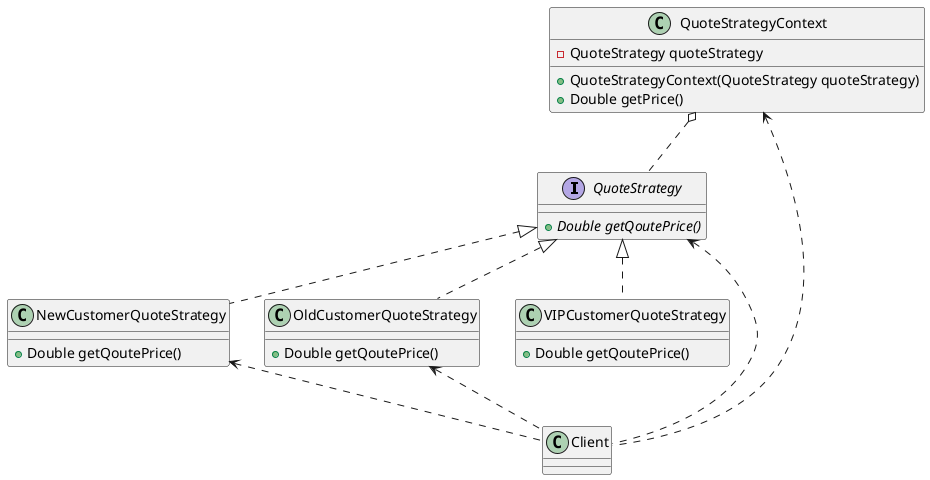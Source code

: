 @startuml

interface QuoteStrategy{
    {abstract} {method} + Double getQoutePrice()
}

class NewCustomerQuoteStrategy{
     {method} + Double getQoutePrice()
}

class OldCustomerQuoteStrategy{
     {method} + Double getQoutePrice()
}

class VIPCustomerQuoteStrategy{
     {method} + Double getQoutePrice()
}


class QuoteStrategyContext{
    {field} - QuoteStrategy quoteStrategy
    + QuoteStrategyContext(QuoteStrategy quoteStrategy)
    {method} + Double getPrice()
}

class Client
QuoteStrategy <|.. NewCustomerQuoteStrategy
QuoteStrategy <|.. OldCustomerQuoteStrategy
QuoteStrategy <|.. VIPCustomerQuoteStrategy

QuoteStrategyContext o.. QuoteStrategy

QuoteStrategy <.. Client
NewCustomerQuoteStrategy <.. Client
OldCustomerQuoteStrategy <.. Client

QuoteStrategyContext <.. Client

@enduml